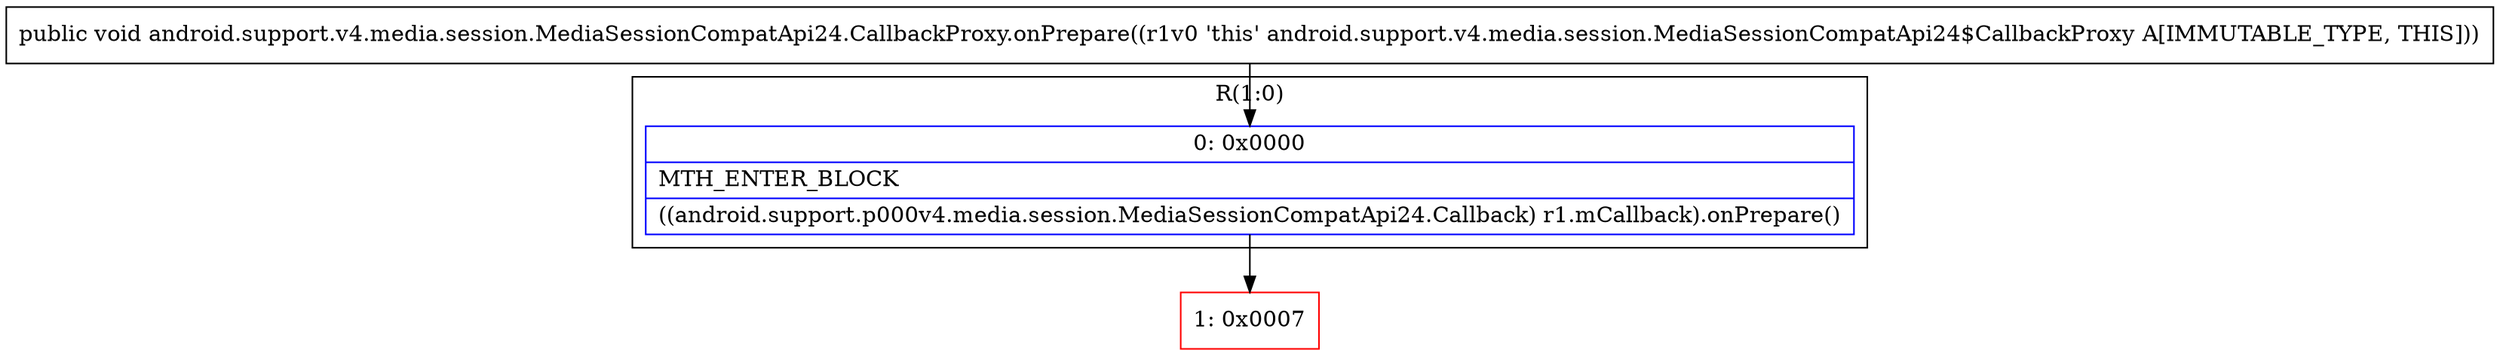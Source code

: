 digraph "CFG forandroid.support.v4.media.session.MediaSessionCompatApi24.CallbackProxy.onPrepare()V" {
subgraph cluster_Region_1237196085 {
label = "R(1:0)";
node [shape=record,color=blue];
Node_0 [shape=record,label="{0\:\ 0x0000|MTH_ENTER_BLOCK\l|((android.support.p000v4.media.session.MediaSessionCompatApi24.Callback) r1.mCallback).onPrepare()\l}"];
}
Node_1 [shape=record,color=red,label="{1\:\ 0x0007}"];
MethodNode[shape=record,label="{public void android.support.v4.media.session.MediaSessionCompatApi24.CallbackProxy.onPrepare((r1v0 'this' android.support.v4.media.session.MediaSessionCompatApi24$CallbackProxy A[IMMUTABLE_TYPE, THIS])) }"];
MethodNode -> Node_0;
Node_0 -> Node_1;
}

